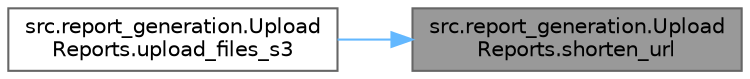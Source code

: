 digraph "src.report_generation.UploadReports.shorten_url"
{
 // LATEX_PDF_SIZE
  bgcolor="transparent";
  edge [fontname=Helvetica,fontsize=10,labelfontname=Helvetica,labelfontsize=10];
  node [fontname=Helvetica,fontsize=10,shape=box,height=0.2,width=0.4];
  rankdir="RL";
  Node1 [id="Node000001",label="src.report_generation.Upload\lReports.shorten_url",height=0.2,width=0.4,color="gray40", fillcolor="grey60", style="filled", fontcolor="black",tooltip=" "];
  Node1 -> Node2 [id="edge1_Node000001_Node000002",dir="back",color="steelblue1",style="solid",tooltip=" "];
  Node2 [id="Node000002",label="src.report_generation.Upload\lReports.upload_files_s3",height=0.2,width=0.4,color="grey40", fillcolor="white", style="filled",URL="$namespacesrc_1_1report__generation_1_1_upload_reports.html#afe3e6a01e185b0caab89fab62a487569",tooltip=" "];
}
